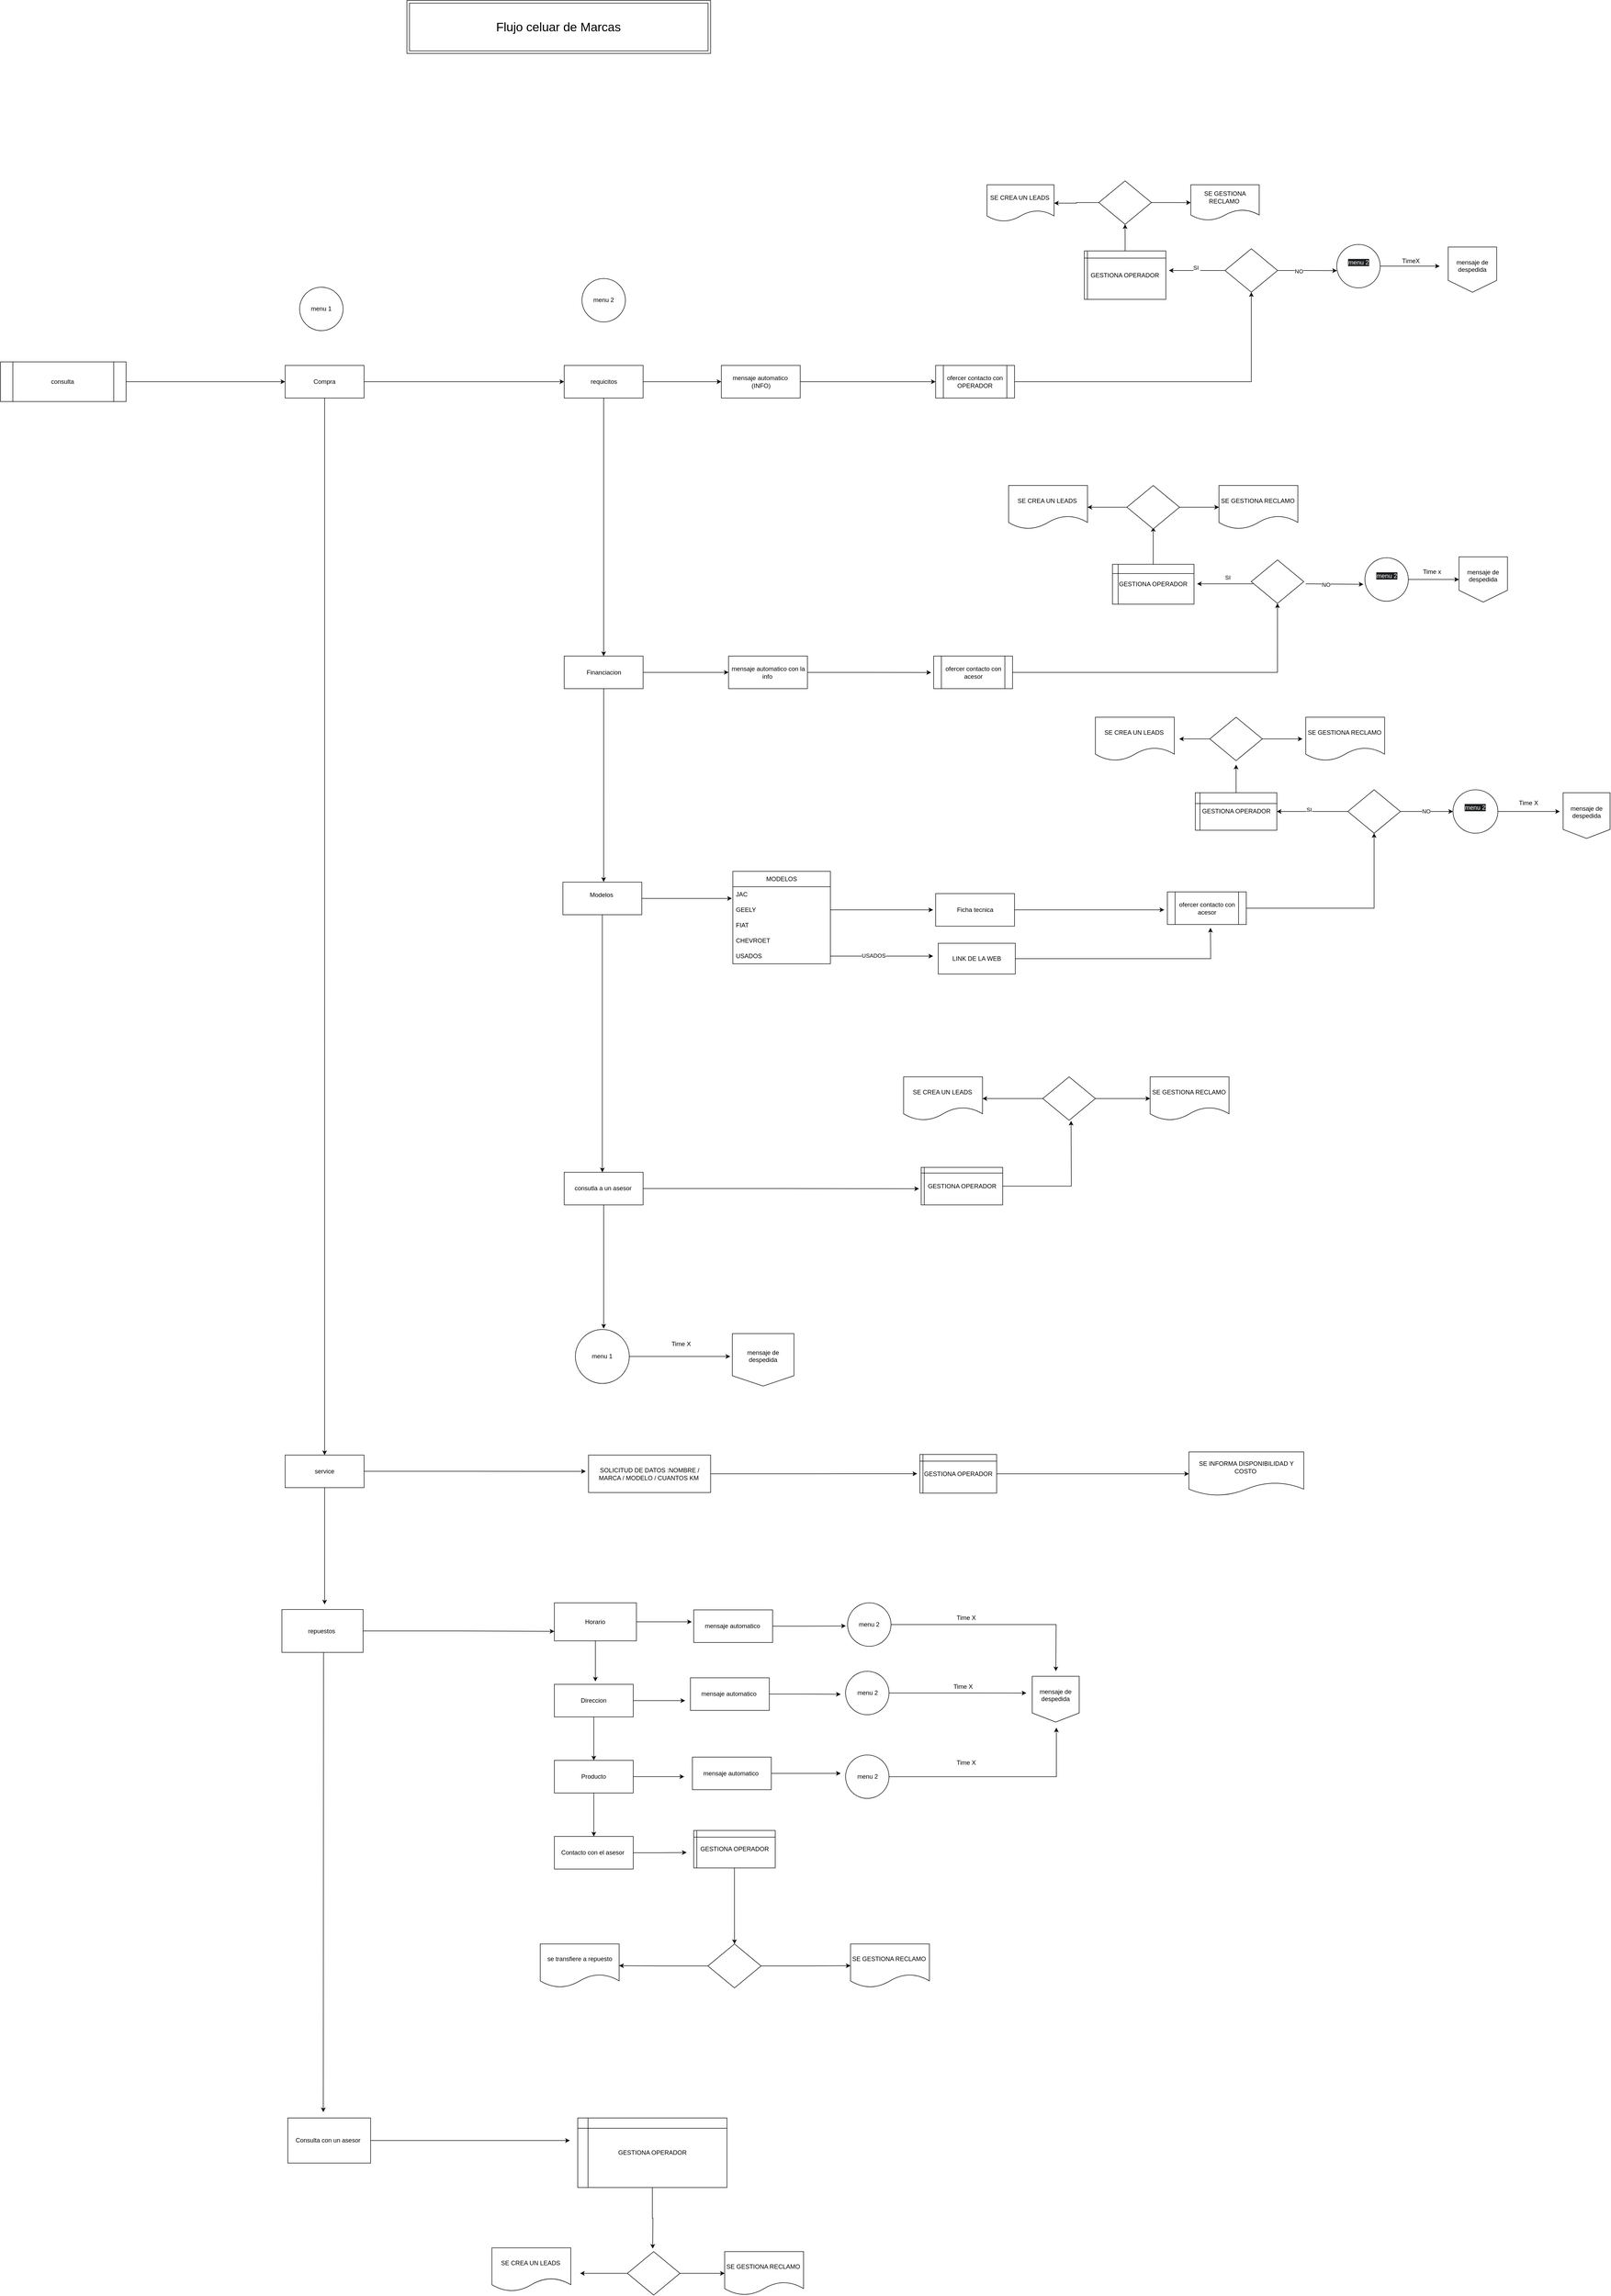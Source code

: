 <mxfile version="27.1.4">
  <diagram name="Página-1" id="OauLNP4rfXF_JBrFh-ZU">
    <mxGraphModel dx="1281" dy="595" grid="1" gridSize="10" guides="1" tooltips="1" connect="1" arrows="1" fold="1" page="1" pageScale="1" pageWidth="583" pageHeight="827" math="0" shadow="0">
      <root>
        <mxCell id="0" />
        <mxCell id="1" parent="0" />
        <mxCell id="Si8yxxFZuB7a5X2rz0-k-1" value="" style="edgeStyle=orthogonalEdgeStyle;rounded=0;orthogonalLoop=1;jettySize=auto;html=1;" edge="1" parent="1" source="Si8yxxFZuB7a5X2rz0-k-92" target="Si8yxxFZuB7a5X2rz0-k-59">
          <mxGeometry relative="1" as="geometry" />
        </mxCell>
        <mxCell id="Si8yxxFZuB7a5X2rz0-k-2" style="edgeStyle=orthogonalEdgeStyle;rounded=0;orthogonalLoop=1;jettySize=auto;html=1;entryX=0.5;entryY=0;entryDx=0;entryDy=0;" edge="1" parent="1" source="Si8yxxFZuB7a5X2rz0-k-59" target="Si8yxxFZuB7a5X2rz0-k-5">
          <mxGeometry relative="1" as="geometry" />
        </mxCell>
        <mxCell id="Si8yxxFZuB7a5X2rz0-k-3" value="" style="edgeStyle=orthogonalEdgeStyle;rounded=0;orthogonalLoop=1;jettySize=auto;html=1;" edge="1" parent="1" source="Si8yxxFZuB7a5X2rz0-k-5" target="Si8yxxFZuB7a5X2rz0-k-13">
          <mxGeometry relative="1" as="geometry" />
        </mxCell>
        <mxCell id="Si8yxxFZuB7a5X2rz0-k-4" style="edgeStyle=orthogonalEdgeStyle;rounded=0;orthogonalLoop=1;jettySize=auto;html=1;" edge="1" parent="1" source="Si8yxxFZuB7a5X2rz0-k-5">
          <mxGeometry relative="1" as="geometry">
            <mxPoint x="1264.472" y="1815.511" as="targetPoint" />
          </mxGeometry>
        </mxCell>
        <mxCell id="Si8yxxFZuB7a5X2rz0-k-5" value="&lt;font style=&quot;vertical-align: inherit;&quot;&gt;&lt;font style=&quot;vertical-align: inherit;&quot;&gt;&lt;font style=&quot;vertical-align: inherit;&quot;&gt;&lt;font style=&quot;vertical-align: inherit;&quot;&gt;Financiacion&lt;/font&gt;&lt;/font&gt;&lt;/font&gt;&lt;/font&gt;" style="whiteSpace=wrap;html=1;strokeColor=light-dark(#000000,#0000FF);" vertex="1" parent="1">
          <mxGeometry x="1187.667" y="1375.969" width="153.611" height="63.444" as="geometry" />
        </mxCell>
        <mxCell id="Si8yxxFZuB7a5X2rz0-k-6" value="" style="edgeStyle=orthogonalEdgeStyle;rounded=0;orthogonalLoop=1;jettySize=auto;html=1;" edge="1" parent="1" source="Si8yxxFZuB7a5X2rz0-k-8" target="Si8yxxFZuB7a5X2rz0-k-11">
          <mxGeometry relative="1" as="geometry">
            <Array as="points">
              <mxPoint x="1262" y="2215" />
              <mxPoint x="1262" y="2215" />
            </Array>
          </mxGeometry>
        </mxCell>
        <mxCell id="Si8yxxFZuB7a5X2rz0-k-7" value="" style="edgeStyle=orthogonalEdgeStyle;rounded=0;orthogonalLoop=1;jettySize=auto;html=1;" edge="1" parent="1" source="Si8yxxFZuB7a5X2rz0-k-8">
          <mxGeometry relative="1" as="geometry">
            <mxPoint x="1514.089" y="1847.716" as="targetPoint" />
          </mxGeometry>
        </mxCell>
        <mxCell id="Si8yxxFZuB7a5X2rz0-k-8" value="&lt;font style=&quot;vertical-align: inherit;&quot;&gt;&lt;font style=&quot;vertical-align: inherit;&quot;&gt;Modelos&amp;nbsp;&lt;/font&gt;&lt;/font&gt;&lt;div&gt;&lt;font style=&quot;vertical-align: inherit;&quot;&gt;&lt;font style=&quot;vertical-align: inherit;&quot;&gt;&lt;br&gt;&lt;/font&gt;&lt;/font&gt;&lt;/div&gt;" style="whiteSpace=wrap;html=1;strokeColor=light-dark(#000000,#0000FF);" vertex="1" parent="1">
          <mxGeometry x="1185.106" y="1815.995" width="153.611" height="63.444" as="geometry" />
        </mxCell>
        <mxCell id="Si8yxxFZuB7a5X2rz0-k-9" style="edgeStyle=orthogonalEdgeStyle;rounded=0;orthogonalLoop=1;jettySize=auto;html=1;" edge="1" parent="1" source="Si8yxxFZuB7a5X2rz0-k-11">
          <mxGeometry relative="1" as="geometry">
            <mxPoint x="1878.56" y="2412.8" as="targetPoint" />
          </mxGeometry>
        </mxCell>
        <mxCell id="Si8yxxFZuB7a5X2rz0-k-10" style="edgeStyle=orthogonalEdgeStyle;rounded=0;orthogonalLoop=1;jettySize=auto;html=1;" edge="1" parent="1" source="Si8yxxFZuB7a5X2rz0-k-11">
          <mxGeometry relative="1" as="geometry">
            <mxPoint x="1264.472" y="2685" as="targetPoint" />
          </mxGeometry>
        </mxCell>
        <mxCell id="Si8yxxFZuB7a5X2rz0-k-11" value="consutla a un asesor&amp;nbsp;" style="whiteSpace=wrap;html=1;strokeColor=light-dark(#000000,#0000FF);" vertex="1" parent="1">
          <mxGeometry x="1187.666" y="2380.724" width="153.611" height="63.444" as="geometry" />
        </mxCell>
        <mxCell id="Si8yxxFZuB7a5X2rz0-k-12" style="edgeStyle=orthogonalEdgeStyle;rounded=0;orthogonalLoop=1;jettySize=auto;html=1;" edge="1" parent="1" source="Si8yxxFZuB7a5X2rz0-k-13">
          <mxGeometry relative="1" as="geometry">
            <mxPoint x="1902" y="1408" as="targetPoint" />
          </mxGeometry>
        </mxCell>
        <mxCell id="Si8yxxFZuB7a5X2rz0-k-13" value="mensaje automatico con la info&amp;nbsp;" style="whiteSpace=wrap;html=1;strokeColor=light-dark(#000000,#FFFF33);" vertex="1" parent="1">
          <mxGeometry x="1507.689" y="1375.969" width="153.611" height="63.444" as="geometry" />
        </mxCell>
        <mxCell id="Si8yxxFZuB7a5X2rz0-k-14" style="edgeStyle=orthogonalEdgeStyle;rounded=0;orthogonalLoop=1;jettySize=auto;html=1;" edge="1" parent="1" source="Si8yxxFZuB7a5X2rz0-k-15">
          <mxGeometry relative="1" as="geometry">
            <mxPoint x="2356" y="1870" as="targetPoint" />
          </mxGeometry>
        </mxCell>
        <mxCell id="Si8yxxFZuB7a5X2rz0-k-15" value="Ficha tecnica" style="whiteSpace=wrap;html=1;strokeColor=light-dark(#000000,#FFFF33);" vertex="1" parent="1">
          <mxGeometry x="1910.917" y="1838.275" width="153.611" height="63.444" as="geometry" />
        </mxCell>
        <mxCell id="Si8yxxFZuB7a5X2rz0-k-16" style="edgeStyle=orthogonalEdgeStyle;rounded=0;orthogonalLoop=1;jettySize=auto;html=1;entryX=0.5;entryY=1;entryDx=0;entryDy=0;" edge="1" parent="1" source="Si8yxxFZuB7a5X2rz0-k-17" target="Si8yxxFZuB7a5X2rz0-k-26">
          <mxGeometry relative="1" as="geometry">
            <mxPoint x="2613.686" y="1384.428" as="targetPoint" />
          </mxGeometry>
        </mxCell>
        <mxCell id="Si8yxxFZuB7a5X2rz0-k-17" value="ofercer contacto con acesor" style="shape=process;whiteSpace=wrap;html=1;backgroundOutline=1;strokeColor=light-dark(#000000,#FFFF33);" vertex="1" parent="1">
          <mxGeometry x="1907.075" y="1375.969" width="153.611" height="63.444" as="geometry" />
        </mxCell>
        <mxCell id="Si8yxxFZuB7a5X2rz0-k-18" style="edgeStyle=orthogonalEdgeStyle;rounded=0;orthogonalLoop=1;jettySize=auto;html=1;entryX=-0.034;entryY=0.611;entryDx=0;entryDy=0;entryPerimeter=0;" edge="1" parent="1" target="Si8yxxFZuB7a5X2rz0-k-23">
          <mxGeometry relative="1" as="geometry">
            <mxPoint x="2732.963" y="1235.386" as="targetPoint" />
            <mxPoint x="2631.603" y="1235.386" as="sourcePoint" />
          </mxGeometry>
        </mxCell>
        <mxCell id="Si8yxxFZuB7a5X2rz0-k-19" value="NO" style="edgeLabel;html=1;align=center;verticalAlign=middle;resizable=0;points=[];" connectable="0" vertex="1" parent="Si8yxxFZuB7a5X2rz0-k-18">
          <mxGeometry x="-0.299" y="-1" relative="1" as="geometry">
            <mxPoint as="offset" />
          </mxGeometry>
        </mxCell>
        <mxCell id="Si8yxxFZuB7a5X2rz0-k-20" style="edgeStyle=orthogonalEdgeStyle;rounded=0;orthogonalLoop=1;jettySize=auto;html=1;" edge="1" parent="1">
          <mxGeometry relative="1" as="geometry">
            <mxPoint x="2419.923" y="1235.386" as="targetPoint" />
            <mxPoint x="2529.196" y="1235.386" as="sourcePoint" />
          </mxGeometry>
        </mxCell>
        <mxCell id="Si8yxxFZuB7a5X2rz0-k-21" value="SI&amp;nbsp;" style="edgeLabel;html=1;align=center;verticalAlign=middle;resizable=0;points=[];" connectable="0" vertex="1" parent="Si8yxxFZuB7a5X2rz0-k-20">
          <mxGeometry x="-0.017" y="-7" relative="1" as="geometry">
            <mxPoint x="5" y="-6" as="offset" />
          </mxGeometry>
        </mxCell>
        <mxCell id="Si8yxxFZuB7a5X2rz0-k-22" value="" style="edgeStyle=orthogonalEdgeStyle;rounded=0;orthogonalLoop=1;jettySize=auto;html=1;" edge="1" parent="1" source="Si8yxxFZuB7a5X2rz0-k-23" target="Si8yxxFZuB7a5X2rz0-k-107">
          <mxGeometry relative="1" as="geometry" />
        </mxCell>
        <mxCell id="Si8yxxFZuB7a5X2rz0-k-23" value="&#xa;&lt;span style=&quot;color: rgb(255, 255, 255); font-family: Helvetica; font-size: 12px; font-style: normal; font-variant-ligatures: normal; font-variant-caps: normal; font-weight: 400; letter-spacing: normal; orphans: 2; text-align: center; text-indent: 0px; text-transform: none; widows: 2; word-spacing: 0px; -webkit-text-stroke-width: 0px; white-space: normal; background-color: rgb(27, 29, 30); text-decoration-thickness: initial; text-decoration-style: initial; text-decoration-color: initial; display: inline !important; float: none;&quot;&gt;menu 2&lt;/span&gt;&#xa;&#xa;" style="ellipse;whiteSpace=wrap;html=1;aspect=fixed;strokeColor=light-dark(#000000,#0000FF);" vertex="1" parent="1">
          <mxGeometry x="2746.811" y="1184.631" width="84.592" height="84.592" as="geometry" />
        </mxCell>
        <mxCell id="Si8yxxFZuB7a5X2rz0-k-24" style="edgeStyle=orthogonalEdgeStyle;rounded=0;orthogonalLoop=1;jettySize=auto;html=1;" edge="1" parent="1" source="Si8yxxFZuB7a5X2rz0-k-25">
          <mxGeometry relative="1" as="geometry">
            <mxPoint x="2334.622" y="1124.967" as="targetPoint" />
          </mxGeometry>
        </mxCell>
        <mxCell id="Si8yxxFZuB7a5X2rz0-k-25" value="GESTIONA OPERADOR" style="shape=internalStorage;whiteSpace=wrap;html=1;backgroundOutline=1;strokeColor=light-dark(#000000,#FF0000);dx=11;dy=18;" vertex="1" parent="1">
          <mxGeometry x="2255.26" y="1197.32" width="158.73" height="77.68" as="geometry" />
        </mxCell>
        <mxCell id="Si8yxxFZuB7a5X2rz0-k-26" value="" style="rhombus;whiteSpace=wrap;html=1;" vertex="1" parent="1">
          <mxGeometry x="2525.355" y="1188.861" width="102.407" height="84.592" as="geometry" />
        </mxCell>
        <mxCell id="Si8yxxFZuB7a5X2rz0-k-27" style="edgeStyle=orthogonalEdgeStyle;rounded=0;orthogonalLoop=1;jettySize=auto;html=1;" edge="1" parent="1" source="Si8yxxFZuB7a5X2rz0-k-28">
          <mxGeometry relative="1" as="geometry">
            <mxPoint x="2495.923" y="1587.407" as="targetPoint" />
          </mxGeometry>
        </mxCell>
        <mxCell id="Si8yxxFZuB7a5X2rz0-k-28" value="GESTIONA OPERADOR" style="shape=internalStorage;whiteSpace=wrap;html=1;backgroundOutline=1;strokeColor=light-dark(#000000,#FF0000);dx=9;dy=21;" vertex="1" parent="1">
          <mxGeometry x="2416.558" y="1642.019" width="158.731" height="72.96" as="geometry" />
        </mxCell>
        <mxCell id="Si8yxxFZuB7a5X2rz0-k-29" value="" style="edgeStyle=orthogonalEdgeStyle;rounded=0;orthogonalLoop=1;jettySize=auto;html=1;" edge="1" parent="1" source="Si8yxxFZuB7a5X2rz0-k-30">
          <mxGeometry relative="1" as="geometry">
            <mxPoint x="2174.615" y="2280.651" as="targetPoint" />
          </mxGeometry>
        </mxCell>
        <mxCell id="Si8yxxFZuB7a5X2rz0-k-30" value="GESTIONA OPERADOR" style="shape=internalStorage;whiteSpace=wrap;html=1;backgroundOutline=1;strokeColor=light-dark(#000000,#FF0000);dx=6;dy=11;" vertex="1" parent="1">
          <mxGeometry x="1882.755" y="2371.207" width="158.731" height="72.96" as="geometry" />
        </mxCell>
        <mxCell id="Si8yxxFZuB7a5X2rz0-k-31" value="" style="edgeStyle=orthogonalEdgeStyle;rounded=0;orthogonalLoop=1;jettySize=auto;html=1;" edge="1" parent="1" source="Si8yxxFZuB7a5X2rz0-k-33" target="Si8yxxFZuB7a5X2rz0-k-34">
          <mxGeometry relative="1" as="geometry" />
        </mxCell>
        <mxCell id="Si8yxxFZuB7a5X2rz0-k-32" value="" style="edgeStyle=orthogonalEdgeStyle;rounded=0;orthogonalLoop=1;jettySize=auto;html=1;" edge="1" parent="1" source="Si8yxxFZuB7a5X2rz0-k-33" target="Si8yxxFZuB7a5X2rz0-k-35">
          <mxGeometry relative="1" as="geometry" />
        </mxCell>
        <mxCell id="Si8yxxFZuB7a5X2rz0-k-33" value="" style="rhombus;whiteSpace=wrap;html=1;strokeColor=light-dark(#000000,#FFFFFF);" vertex="1" parent="1">
          <mxGeometry x="2283.419" y="1043.997" width="102.407" height="84.592" as="geometry" />
        </mxCell>
        <mxCell id="Si8yxxFZuB7a5X2rz0-k-34" value="SE CREA UN LEADS&amp;nbsp;" style="shape=document;whiteSpace=wrap;html=1;boundedLbl=1;strokeColor=light-dark(#000000,#FF0000);" vertex="1" parent="1">
          <mxGeometry x="2053.002" y="1043.997" width="153.611" height="84.592" as="geometry" />
        </mxCell>
        <mxCell id="Si8yxxFZuB7a5X2rz0-k-35" value="SE GESTIONA RECLAMO&amp;nbsp;" style="shape=document;whiteSpace=wrap;html=1;boundedLbl=1;strokeColor=light-dark(#000000,#FF0000);" vertex="1" parent="1">
          <mxGeometry x="2462.631" y="1043.997" width="153.611" height="84.592" as="geometry" />
        </mxCell>
        <mxCell id="Si8yxxFZuB7a5X2rz0-k-36" value="" style="edgeStyle=orthogonalEdgeStyle;rounded=0;orthogonalLoop=1;jettySize=auto;html=1;" edge="1" parent="1">
          <mxGeometry relative="1" as="geometry">
            <mxPoint x="2528.98" y="1537.3" as="sourcePoint" />
            <mxPoint x="2452.174" y="1537.3" as="targetPoint" />
          </mxGeometry>
        </mxCell>
        <mxCell id="Si8yxxFZuB7a5X2rz0-k-37" value="" style="edgeStyle=orthogonalEdgeStyle;rounded=0;orthogonalLoop=1;jettySize=auto;html=1;" edge="1" parent="1">
          <mxGeometry relative="1" as="geometry">
            <mxPoint x="2631.387" y="1537.3" as="sourcePoint" />
            <mxPoint x="2708.192" y="1537.3" as="targetPoint" />
          </mxGeometry>
        </mxCell>
        <mxCell id="Si8yxxFZuB7a5X2rz0-k-38" style="edgeStyle=orthogonalEdgeStyle;rounded=0;orthogonalLoop=1;jettySize=auto;html=1;" edge="1" parent="1" source="Si8yxxFZuB7a5X2rz0-k-40">
          <mxGeometry relative="1" as="geometry">
            <mxPoint x="2625.18" y="1537.3" as="targetPoint" />
          </mxGeometry>
        </mxCell>
        <mxCell id="Si8yxxFZuB7a5X2rz0-k-39" style="edgeStyle=orthogonalEdgeStyle;rounded=0;orthogonalLoop=1;jettySize=auto;html=1;" edge="1" parent="1" source="Si8yxxFZuB7a5X2rz0-k-40">
          <mxGeometry relative="1" as="geometry">
            <mxPoint x="2385.18" y="1537.3" as="targetPoint" />
          </mxGeometry>
        </mxCell>
        <mxCell id="Si8yxxFZuB7a5X2rz0-k-40" value="" style="rhombus;whiteSpace=wrap;html=1;strokeColor=light-dark(#000000,#FFFFFF);" vertex="1" parent="1">
          <mxGeometry x="2444.72" y="1495.004" width="102.407" height="84.592" as="geometry" />
        </mxCell>
        <mxCell id="Si8yxxFZuB7a5X2rz0-k-41" value="SE CREA UN LEADS&amp;nbsp;" style="shape=document;whiteSpace=wrap;html=1;boundedLbl=1;strokeColor=light-dark(#000000,#FF0000);" vertex="1" parent="1">
          <mxGeometry x="2221.984" y="1495.004" width="153.611" height="84.592" as="geometry" />
        </mxCell>
        <mxCell id="Si8yxxFZuB7a5X2rz0-k-42" value="SE GESTIONA RECLAMO&amp;nbsp;" style="shape=document;whiteSpace=wrap;html=1;boundedLbl=1;strokeColor=light-dark(#000000,#FF0000);" vertex="1" parent="1">
          <mxGeometry x="2631.612" y="1495.004" width="153.611" height="84.592" as="geometry" />
        </mxCell>
        <mxCell id="Si8yxxFZuB7a5X2rz0-k-43" value="" style="edgeStyle=orthogonalEdgeStyle;rounded=0;orthogonalLoop=1;jettySize=auto;html=1;" edge="1" parent="1" source="Si8yxxFZuB7a5X2rz0-k-44" target="Si8yxxFZuB7a5X2rz0-k-50">
          <mxGeometry relative="1" as="geometry" />
        </mxCell>
        <mxCell id="Si8yxxFZuB7a5X2rz0-k-44" value="ofercer contacto con acesor" style="shape=process;whiteSpace=wrap;html=1;backgroundOutline=1;strokeColor=light-dark(#000000,#FFFF33);" vertex="1" parent="1">
          <mxGeometry x="2362.153" y="1835.0" width="153.611" height="63.444" as="geometry" />
        </mxCell>
        <mxCell id="Si8yxxFZuB7a5X2rz0-k-45" value="" style="edgeStyle=orthogonalEdgeStyle;rounded=0;orthogonalLoop=1;jettySize=auto;html=1;" edge="1" parent="1" source="Si8yxxFZuB7a5X2rz0-k-50" target="Si8yxxFZuB7a5X2rz0-k-28">
          <mxGeometry relative="1" as="geometry" />
        </mxCell>
        <mxCell id="Si8yxxFZuB7a5X2rz0-k-46" value="&lt;font style=&quot;vertical-align: inherit;&quot;&gt;&lt;font style=&quot;vertical-align: inherit;&quot;&gt;si&lt;/font&gt;&lt;/font&gt;" style="edgeLabel;html=1;align=center;verticalAlign=middle;resizable=0;points=[];" connectable="0" vertex="1" parent="Si8yxxFZuB7a5X2rz0-k-45">
          <mxGeometry x="0.103" y="-1" relative="1" as="geometry">
            <mxPoint as="offset" />
          </mxGeometry>
        </mxCell>
        <mxCell id="Si8yxxFZuB7a5X2rz0-k-47" value="&lt;font style=&quot;vertical-align: inherit;&quot;&gt;&lt;font style=&quot;vertical-align: inherit;&quot;&gt;SI&lt;/font&gt;&lt;/font&gt;" style="edgeLabel;html=1;align=center;verticalAlign=middle;resizable=0;points=[];" connectable="0" vertex="1" parent="Si8yxxFZuB7a5X2rz0-k-45">
          <mxGeometry x="0.103" y="-4" relative="1" as="geometry">
            <mxPoint as="offset" />
          </mxGeometry>
        </mxCell>
        <mxCell id="Si8yxxFZuB7a5X2rz0-k-48" value="" style="edgeStyle=orthogonalEdgeStyle;rounded=0;orthogonalLoop=1;jettySize=auto;html=1;" edge="1" parent="1" source="Si8yxxFZuB7a5X2rz0-k-50" target="Si8yxxFZuB7a5X2rz0-k-52">
          <mxGeometry relative="1" as="geometry" />
        </mxCell>
        <mxCell id="Si8yxxFZuB7a5X2rz0-k-49" value="&lt;font style=&quot;vertical-align: inherit;&quot;&gt;&lt;font style=&quot;vertical-align: inherit;&quot;&gt;NO&lt;/font&gt;&lt;/font&gt;" style="edgeLabel;html=1;align=center;verticalAlign=middle;resizable=0;points=[];" connectable="0" vertex="1" parent="Si8yxxFZuB7a5X2rz0-k-48">
          <mxGeometry x="-0.027" y="1" relative="1" as="geometry">
            <mxPoint as="offset" />
          </mxGeometry>
        </mxCell>
        <mxCell id="Si8yxxFZuB7a5X2rz0-k-50" value="" style="rhombus;whiteSpace=wrap;html=1;strokeColor=light-dark(#000000,#E1D5E7);" vertex="1" parent="1">
          <mxGeometry x="2713.539" y="1636.204" width="102.407" height="84.592" as="geometry" />
        </mxCell>
        <mxCell id="Si8yxxFZuB7a5X2rz0-k-51" style="edgeStyle=orthogonalEdgeStyle;rounded=0;orthogonalLoop=1;jettySize=auto;html=1;" edge="1" parent="1" source="Si8yxxFZuB7a5X2rz0-k-52">
          <mxGeometry relative="1" as="geometry">
            <mxPoint x="3126.427" y="1678.495" as="targetPoint" />
          </mxGeometry>
        </mxCell>
        <mxCell id="Si8yxxFZuB7a5X2rz0-k-52" value="&#xa;&lt;span style=&quot;color: rgb(255, 255, 255); font-family: Helvetica; font-size: 12px; font-style: normal; font-variant-ligatures: normal; font-variant-caps: normal; font-weight: 400; letter-spacing: normal; orphans: 2; text-align: center; text-indent: 0px; text-transform: none; widows: 2; word-spacing: 0px; -webkit-text-stroke-width: 0px; white-space: normal; background-color: rgb(27, 29, 30); text-decoration-thickness: initial; text-decoration-style: initial; text-decoration-color: initial; display: inline !important; float: none;&quot;&gt;menu 2&lt;/span&gt;&#xa;&#xa;" style="ellipse;whiteSpace=wrap;html=1;strokeColor=light-dark(#000000,#0000FF);" vertex="1" parent="1">
          <mxGeometry x="2918.35" y="1636.2" width="87.41" height="84.59" as="geometry" />
        </mxCell>
        <mxCell id="Si8yxxFZuB7a5X2rz0-k-53" value="" style="edgeStyle=orthogonalEdgeStyle;rounded=0;orthogonalLoop=1;jettySize=auto;html=1;" edge="1" parent="1" source="Si8yxxFZuB7a5X2rz0-k-55" target="Si8yxxFZuB7a5X2rz0-k-56">
          <mxGeometry relative="1" as="geometry" />
        </mxCell>
        <mxCell id="Si8yxxFZuB7a5X2rz0-k-54" style="edgeStyle=orthogonalEdgeStyle;rounded=0;orthogonalLoop=1;jettySize=auto;html=1;entryX=0;entryY=0.5;entryDx=0;entryDy=0;" edge="1" parent="1" source="Si8yxxFZuB7a5X2rz0-k-55" target="Si8yxxFZuB7a5X2rz0-k-57">
          <mxGeometry relative="1" as="geometry" />
        </mxCell>
        <mxCell id="Si8yxxFZuB7a5X2rz0-k-55" value="" style="rhombus;whiteSpace=wrap;html=1;strokeColor=light-dark(#000000,#FFFFFF);" vertex="1" parent="1">
          <mxGeometry x="2119.572" y="2195.002" width="102.407" height="84.592" as="geometry" />
        </mxCell>
        <mxCell id="Si8yxxFZuB7a5X2rz0-k-56" value="SE CREA UN LEADS&amp;nbsp;" style="shape=document;whiteSpace=wrap;html=1;boundedLbl=1;strokeColor=light-dark(#000000,#FF0000);" vertex="1" parent="1">
          <mxGeometry x="1848.556" y="2195.002" width="153.611" height="84.592" as="geometry" />
        </mxCell>
        <mxCell id="Si8yxxFZuB7a5X2rz0-k-57" value="SE GESTIONA RECLAMO&amp;nbsp;" style="shape=document;whiteSpace=wrap;html=1;boundedLbl=1;strokeColor=light-dark(#000000,#FF0000);" vertex="1" parent="1">
          <mxGeometry x="2328.564" y="2195.002" width="153.611" height="84.592" as="geometry" />
        </mxCell>
        <mxCell id="Si8yxxFZuB7a5X2rz0-k-58" value="" style="edgeStyle=orthogonalEdgeStyle;rounded=0;orthogonalLoop=1;jettySize=auto;html=1;" edge="1" parent="1" source="Si8yxxFZuB7a5X2rz0-k-59" target="Si8yxxFZuB7a5X2rz0-k-61">
          <mxGeometry relative="1" as="geometry" />
        </mxCell>
        <mxCell id="Si8yxxFZuB7a5X2rz0-k-59" value="&lt;font style=&quot;vertical-align: inherit;&quot;&gt;&lt;font style=&quot;vertical-align: inherit;&quot;&gt;&lt;font style=&quot;vertical-align: inherit;&quot;&gt;&lt;font style=&quot;vertical-align: inherit;&quot;&gt;requicitos&lt;/font&gt;&lt;/font&gt;&lt;/font&gt;&lt;/font&gt;" style="whiteSpace=wrap;html=1;strokeColor=light-dark(#000000,#0000FF);" vertex="1" parent="1">
          <mxGeometry x="1187.667" y="810.261" width="153.611" height="63.444" as="geometry" />
        </mxCell>
        <mxCell id="Si8yxxFZuB7a5X2rz0-k-60" value="" style="edgeStyle=orthogonalEdgeStyle;rounded=0;orthogonalLoop=1;jettySize=auto;html=1;" edge="1" parent="1" source="Si8yxxFZuB7a5X2rz0-k-61" target="Si8yxxFZuB7a5X2rz0-k-64">
          <mxGeometry relative="1" as="geometry" />
        </mxCell>
        <mxCell id="Si8yxxFZuB7a5X2rz0-k-61" value="mensaje automatico&amp;nbsp;&lt;br&gt;(INFO)" style="whiteSpace=wrap;html=1;strokeColor=light-dark(#000000,#FFFF33);" vertex="1" parent="1">
          <mxGeometry x="1493.608" y="810.261" width="153.611" height="63.444" as="geometry" />
        </mxCell>
        <mxCell id="Si8yxxFZuB7a5X2rz0-k-62" value="menu 2" style="ellipse;whiteSpace=wrap;html=1;aspect=fixed;strokeColor=light-dark(#000000,#0000FF);" vertex="1" parent="1">
          <mxGeometry x="1222.229" y="641.078" width="84.592" height="84.592" as="geometry" />
        </mxCell>
        <mxCell id="Si8yxxFZuB7a5X2rz0-k-63" style="edgeStyle=orthogonalEdgeStyle;rounded=0;orthogonalLoop=1;jettySize=auto;html=1;entryX=0.5;entryY=1;entryDx=0;entryDy=0;" edge="1" parent="1" source="Si8yxxFZuB7a5X2rz0-k-64" target="Si8yxxFZuB7a5X2rz0-k-69">
          <mxGeometry relative="1" as="geometry">
            <mxPoint x="1977.864" y="767.008" as="targetPoint" />
          </mxGeometry>
        </mxCell>
        <mxCell id="Si8yxxFZuB7a5X2rz0-k-64" value="ofercer contacto con OPERADOR" style="shape=process;whiteSpace=wrap;html=1;backgroundOutline=1;strokeColor=light-dark(#000000,#FFFF33);" vertex="1" parent="1">
          <mxGeometry x="1910.918" y="810.261" width="153.611" height="63.444" as="geometry" />
        </mxCell>
        <mxCell id="Si8yxxFZuB7a5X2rz0-k-65" style="edgeStyle=orthogonalEdgeStyle;rounded=0;orthogonalLoop=1;jettySize=auto;html=1;entryX=0.005;entryY=0.604;entryDx=0;entryDy=0;entryPerimeter=0;" edge="1" parent="1" source="Si8yxxFZuB7a5X2rz0-k-69" target="Si8yxxFZuB7a5X2rz0-k-71">
          <mxGeometry relative="1" as="geometry">
            <mxPoint x="2678.156" y="625.471" as="targetPoint" />
          </mxGeometry>
        </mxCell>
        <mxCell id="Si8yxxFZuB7a5X2rz0-k-66" value="NO" style="edgeLabel;html=1;align=center;verticalAlign=middle;resizable=0;points=[];" connectable="0" vertex="1" parent="Si8yxxFZuB7a5X2rz0-k-65">
          <mxGeometry x="-0.299" y="-1" relative="1" as="geometry">
            <mxPoint as="offset" />
          </mxGeometry>
        </mxCell>
        <mxCell id="Si8yxxFZuB7a5X2rz0-k-67" style="edgeStyle=orthogonalEdgeStyle;rounded=0;orthogonalLoop=1;jettySize=auto;html=1;" edge="1" parent="1" source="Si8yxxFZuB7a5X2rz0-k-69">
          <mxGeometry relative="1" as="geometry">
            <mxPoint x="2365.116" y="625.471" as="targetPoint" />
          </mxGeometry>
        </mxCell>
        <mxCell id="Si8yxxFZuB7a5X2rz0-k-68" value="SI&amp;nbsp;" style="edgeLabel;html=1;align=center;verticalAlign=middle;resizable=0;points=[];" connectable="0" vertex="1" parent="Si8yxxFZuB7a5X2rz0-k-67">
          <mxGeometry x="-0.017" y="-7" relative="1" as="geometry">
            <mxPoint x="5" y="-6" as="offset" />
          </mxGeometry>
        </mxCell>
        <mxCell id="Si8yxxFZuB7a5X2rz0-k-69" value="" style="rhombus;whiteSpace=wrap;html=1;" vertex="1" parent="1">
          <mxGeometry x="2474.389" y="583.175" width="102.407" height="84.592" as="geometry" />
        </mxCell>
        <mxCell id="Si8yxxFZuB7a5X2rz0-k-70" style="edgeStyle=orthogonalEdgeStyle;rounded=0;orthogonalLoop=1;jettySize=auto;html=1;" edge="1" parent="1" source="Si8yxxFZuB7a5X2rz0-k-71">
          <mxGeometry relative="1" as="geometry">
            <mxPoint x="2892.4" y="617.011" as="targetPoint" />
          </mxGeometry>
        </mxCell>
        <mxCell id="Si8yxxFZuB7a5X2rz0-k-71" value="&#xa;&lt;span style=&quot;color: rgb(255, 255, 255); font-family: Helvetica; font-size: 12px; font-style: normal; font-variant-ligatures: normal; font-variant-caps: normal; font-weight: 400; letter-spacing: normal; orphans: 2; text-align: center; text-indent: 0px; text-transform: none; widows: 2; word-spacing: 0px; -webkit-text-stroke-width: 0px; white-space: normal; background-color: rgb(27, 29, 30); text-decoration-thickness: initial; text-decoration-style: initial; text-decoration-color: initial; display: inline !important; float: none;&quot;&gt;menu 2&lt;/span&gt;&#xa;&#xa;" style="ellipse;whiteSpace=wrap;html=1;aspect=fixed;strokeColor=light-dark(#000000,#0000FF);" vertex="1" parent="1">
          <mxGeometry x="2692.004" y="574.716" width="84.592" height="84.592" as="geometry" />
        </mxCell>
        <mxCell id="Si8yxxFZuB7a5X2rz0-k-72" value="" style="edgeStyle=orthogonalEdgeStyle;rounded=0;orthogonalLoop=1;jettySize=auto;html=1;" edge="1" parent="1" source="Si8yxxFZuB7a5X2rz0-k-73" target="Si8yxxFZuB7a5X2rz0-k-76">
          <mxGeometry relative="1" as="geometry" />
        </mxCell>
        <mxCell id="Si8yxxFZuB7a5X2rz0-k-73" value="GESTIONA OPERADOR" style="shape=internalStorage;whiteSpace=wrap;html=1;backgroundOutline=1;strokeColor=light-dark(#000000,#FF0000);dx=6;dy=14;" vertex="1" parent="1">
          <mxGeometry x="2200.45" y="587.4" width="158.73" height="94.29" as="geometry" />
        </mxCell>
        <mxCell id="Si8yxxFZuB7a5X2rz0-k-74" value="" style="edgeStyle=orthogonalEdgeStyle;rounded=0;orthogonalLoop=1;jettySize=auto;html=1;" edge="1" parent="1" source="Si8yxxFZuB7a5X2rz0-k-76" target="Si8yxxFZuB7a5X2rz0-k-77">
          <mxGeometry relative="1" as="geometry" />
        </mxCell>
        <mxCell id="Si8yxxFZuB7a5X2rz0-k-75" value="" style="edgeStyle=orthogonalEdgeStyle;rounded=0;orthogonalLoop=1;jettySize=auto;html=1;" edge="1" parent="1" source="Si8yxxFZuB7a5X2rz0-k-76" target="Si8yxxFZuB7a5X2rz0-k-78">
          <mxGeometry relative="1" as="geometry" />
        </mxCell>
        <mxCell id="Si8yxxFZuB7a5X2rz0-k-76" value="" style="rhombus;whiteSpace=wrap;html=1;strokeColor=light-dark(#000000,#FFFFFF);" vertex="1" parent="1">
          <mxGeometry x="2228.612" y="451.0" width="102.407" height="84.592" as="geometry" />
        </mxCell>
        <mxCell id="Si8yxxFZuB7a5X2rz0-k-77" value="SE CREA UN LEADS&amp;nbsp;" style="shape=document;whiteSpace=wrap;html=1;boundedLbl=1;strokeColor=light-dark(#000000,#FF0000);" vertex="1" parent="1">
          <mxGeometry x="2010.997" y="458.666" width="130.569" height="71.374" as="geometry" />
        </mxCell>
        <mxCell id="Si8yxxFZuB7a5X2rz0-k-78" value="SE GESTIONA RECLAMO&amp;nbsp;" style="shape=document;whiteSpace=wrap;html=1;boundedLbl=1;strokeColor=light-dark(#000000,#FF0000);" vertex="1" parent="1">
          <mxGeometry x="2407.824" y="458.666" width="133.129" height="69.26" as="geometry" />
        </mxCell>
        <mxCell id="Si8yxxFZuB7a5X2rz0-k-79" style="edgeStyle=orthogonalEdgeStyle;rounded=0;orthogonalLoop=1;jettySize=auto;html=1;" edge="1" parent="1" source="Si8yxxFZuB7a5X2rz0-k-80">
          <mxGeometry relative="1" as="geometry">
            <mxPoint x="1510.882" y="2739.3" as="targetPoint" />
          </mxGeometry>
        </mxCell>
        <mxCell id="Si8yxxFZuB7a5X2rz0-k-80" value="menu 1" style="ellipse;whiteSpace=wrap;html=1;aspect=fixed;strokeColor=light-dark(#000000,#99FF33);" vertex="1" parent="1">
          <mxGeometry x="1209.41" y="2686.8" width="105" height="105" as="geometry" />
        </mxCell>
        <mxCell id="Si8yxxFZuB7a5X2rz0-k-81" style="edgeStyle=orthogonalEdgeStyle;rounded=0;orthogonalLoop=1;jettySize=auto;html=1;" edge="1" parent="1" source="Si8yxxFZuB7a5X2rz0-k-95">
          <mxGeometry relative="1" as="geometry">
            <mxPoint x="1229.56" y="2962.869" as="targetPoint" />
          </mxGeometry>
        </mxCell>
        <mxCell id="Si8yxxFZuB7a5X2rz0-k-82" value="" style="group" connectable="0" vertex="1" parent="1">
          <mxGeometry x="1046.857" y="4474.208" width="588.841" height="84.592" as="geometry" />
        </mxCell>
        <mxCell id="Si8yxxFZuB7a5X2rz0-k-83" value="SE CREA UN LEADS&amp;nbsp;" style="shape=document;whiteSpace=wrap;html=1;boundedLbl=1;strokeColor=light-dark(#000000,#FF0000);" vertex="1" parent="Si8yxxFZuB7a5X2rz0-k-82">
          <mxGeometry width="153.611" height="84.592" as="geometry" />
        </mxCell>
        <mxCell id="Si8yxxFZuB7a5X2rz0-k-84" value="" style="edgeStyle=orthogonalEdgeStyle;rounded=0;orthogonalLoop=1;jettySize=auto;html=1;" edge="1" parent="1" source="Si8yxxFZuB7a5X2rz0-k-85">
          <mxGeometry relative="1" as="geometry">
            <mxPoint x="1875" y="2967.45" as="targetPoint" />
          </mxGeometry>
        </mxCell>
        <mxCell id="Si8yxxFZuB7a5X2rz0-k-85" value="SOLICITUD DE DATOS :NOMBRE / MARCA / MODELO / CUANTOS KM&amp;nbsp;" style="whiteSpace=wrap;html=1;strokeColor=light-dark(#000000,#0000FF);" vertex="1" parent="1">
          <mxGeometry x="1235.03" y="2931.147" width="237.73" height="72.96" as="geometry" />
        </mxCell>
        <mxCell id="Si8yxxFZuB7a5X2rz0-k-86" value="" style="edgeStyle=orthogonalEdgeStyle;rounded=0;orthogonalLoop=1;jettySize=auto;html=1;" edge="1" parent="1" source="Si8yxxFZuB7a5X2rz0-k-87" target="Si8yxxFZuB7a5X2rz0-k-88">
          <mxGeometry relative="1" as="geometry" />
        </mxCell>
        <mxCell id="Si8yxxFZuB7a5X2rz0-k-87" value="GESTIONA OPERADOR" style="shape=internalStorage;whiteSpace=wrap;html=1;backgroundOutline=1;strokeColor=light-dark(#000000,#FF0000);dx=6;dy=13;" vertex="1" parent="1">
          <mxGeometry x="1880.2" y="2929.989" width="149.54" height="75.276" as="geometry" />
        </mxCell>
        <mxCell id="Si8yxxFZuB7a5X2rz0-k-88" value="SE INFORMA DISPONIBILIDAD Y COSTO&amp;nbsp;" style="shape=document;whiteSpace=wrap;html=1;boundedLbl=1;strokeColor=light-dark(#000000,#FF0000);" vertex="1" parent="1">
          <mxGeometry x="2404.094" y="2924.998" width="223.67" height="85.258" as="geometry" />
        </mxCell>
        <mxCell id="Si8yxxFZuB7a5X2rz0-k-89" value="" style="edgeStyle=orthogonalEdgeStyle;rounded=0;orthogonalLoop=1;jettySize=auto;html=1;" edge="1" parent="1" source="Si8yxxFZuB7a5X2rz0-k-90" target="Si8yxxFZuB7a5X2rz0-k-92">
          <mxGeometry relative="1" as="geometry" />
        </mxCell>
        <mxCell id="Si8yxxFZuB7a5X2rz0-k-90" value="&lt;font style=&quot;vertical-align: inherit;&quot;&gt;&lt;font style=&quot;vertical-align: inherit;&quot;&gt;&lt;font style=&quot;vertical-align: inherit;&quot;&gt;&lt;font style=&quot;vertical-align: inherit;&quot;&gt;&lt;font style=&quot;vertical-align: inherit;&quot;&gt;&lt;font style=&quot;vertical-align: inherit;&quot;&gt;consulta&amp;nbsp;&lt;/font&gt;&lt;/font&gt;&lt;/font&gt;&lt;/font&gt;&lt;/font&gt;&lt;/font&gt;" style="shape=process;whiteSpace=wrap;html=1;backgroundOutline=1;" vertex="1" parent="1">
          <mxGeometry x="90" y="803.388" width="244.497" height="77.19" as="geometry" />
        </mxCell>
        <mxCell id="Si8yxxFZuB7a5X2rz0-k-91" style="edgeStyle=orthogonalEdgeStyle;rounded=0;orthogonalLoop=1;jettySize=auto;html=1;entryX=0.5;entryY=0;entryDx=0;entryDy=0;" edge="1" parent="1" source="Si8yxxFZuB7a5X2rz0-k-92" target="Si8yxxFZuB7a5X2rz0-k-95">
          <mxGeometry relative="1" as="geometry">
            <mxPoint x="747.966" y="2554.967" as="targetPoint" />
            <Array as="points" />
          </mxGeometry>
        </mxCell>
        <mxCell id="Si8yxxFZuB7a5X2rz0-k-92" value="&lt;font style=&quot;vertical-align: inherit;&quot;&gt;&lt;font style=&quot;vertical-align: inherit;&quot;&gt;&lt;font style=&quot;vertical-align: inherit;&quot;&gt;&lt;font style=&quot;vertical-align: inherit;&quot;&gt;Compra&lt;/font&gt;&lt;/font&gt;&lt;/font&gt;&lt;/font&gt;" style="whiteSpace=wrap;html=1;strokeColor=light-dark(#000000,#00FF00);" vertex="1" parent="1">
          <mxGeometry x="644.279" y="810.261" width="153.611" height="63.444" as="geometry" />
        </mxCell>
        <mxCell id="Si8yxxFZuB7a5X2rz0-k-93" value="menu 1" style="ellipse;whiteSpace=wrap;html=1;aspect=fixed;strokeColor=light-dark(#000000,#99FF33);" vertex="1" parent="1">
          <mxGeometry x="672.441" y="657.996" width="84.592" height="84.592" as="geometry" />
        </mxCell>
        <mxCell id="Si8yxxFZuB7a5X2rz0-k-94" style="edgeStyle=orthogonalEdgeStyle;rounded=0;orthogonalLoop=1;jettySize=auto;html=1;" edge="1" parent="1" source="Si8yxxFZuB7a5X2rz0-k-95">
          <mxGeometry relative="1" as="geometry">
            <mxPoint x="721.084" y="3221.8" as="targetPoint" />
          </mxGeometry>
        </mxCell>
        <mxCell id="Si8yxxFZuB7a5X2rz0-k-95" value="&lt;font style=&quot;vertical-align: inherit;&quot;&gt;&lt;font style=&quot;vertical-align: inherit;&quot;&gt;service&lt;/font&gt;&lt;/font&gt;" style="whiteSpace=wrap;html=1;strokeColor=light-dark(#000000,#33FF33);" vertex="1" parent="1">
          <mxGeometry x="644.279" y="2931.147" width="153.611" height="63.444" as="geometry" />
        </mxCell>
        <mxCell id="Si8yxxFZuB7a5X2rz0-k-96" value="" style="edgeStyle=orthogonalEdgeStyle;rounded=0;orthogonalLoop=1;jettySize=auto;html=1;" edge="1" parent="1">
          <mxGeometry relative="1" as="geometry">
            <mxPoint x="682.681" y="3305.784" as="sourcePoint" />
            <mxPoint x="718.524" y="4210.039" as="targetPoint" />
          </mxGeometry>
        </mxCell>
        <mxCell id="Si8yxxFZuB7a5X2rz0-k-97" style="edgeStyle=orthogonalEdgeStyle;rounded=0;orthogonalLoop=1;jettySize=auto;html=1;" edge="1" parent="1" source="Si8yxxFZuB7a5X2rz0-k-98">
          <mxGeometry relative="1" as="geometry">
            <mxPoint x="1198.572" y="4265.372" as="targetPoint" />
          </mxGeometry>
        </mxCell>
        <mxCell id="Si8yxxFZuB7a5X2rz0-k-98" value="&lt;font style=&quot;vertical-align: inherit;&quot;&gt;&lt;font style=&quot;vertical-align: inherit;&quot;&gt;&lt;font style=&quot;vertical-align: inherit;&quot;&gt;&lt;font style=&quot;vertical-align: inherit;&quot;&gt;Consulta con un asesor&amp;nbsp;&lt;/font&gt;&lt;/font&gt;&lt;/font&gt;&lt;/font&gt;" style="whiteSpace=wrap;html=1;strokeColor=light-dark(#000000,#33FF33);" vertex="1" parent="1">
          <mxGeometry x="649.399" y="4221.49" width="161.291" height="87.764" as="geometry" />
        </mxCell>
        <mxCell id="Si8yxxFZuB7a5X2rz0-k-99" value="&lt;font style=&quot;vertical-align: inherit;&quot;&gt;&lt;font style=&quot;vertical-align: inherit;&quot;&gt;&lt;font style=&quot;vertical-align: inherit;&quot;&gt;&lt;font style=&quot;vertical-align: inherit;&quot;&gt;repuestos&amp;nbsp;&lt;/font&gt;&lt;/font&gt;&lt;/font&gt;&lt;/font&gt;" style="whiteSpace=wrap;html=1;strokeColor=light-dark(#000000,#33FF33);" vertex="1" parent="1">
          <mxGeometry x="637.93" y="3231.8" width="158.07" height="83.44" as="geometry" />
        </mxCell>
        <mxCell id="Si8yxxFZuB7a5X2rz0-k-100" style="edgeStyle=orthogonalEdgeStyle;rounded=0;orthogonalLoop=1;jettySize=auto;html=1;entryX=0;entryY=0.75;entryDx=0;entryDy=0;" edge="1" parent="1" source="Si8yxxFZuB7a5X2rz0-k-99" target="Si8yxxFZuB7a5X2rz0-k-127">
          <mxGeometry relative="1" as="geometry" />
        </mxCell>
        <mxCell id="Si8yxxFZuB7a5X2rz0-k-101" style="edgeStyle=orthogonalEdgeStyle;rounded=0;orthogonalLoop=1;jettySize=auto;html=1;" edge="1" parent="1" source="Si8yxxFZuB7a5X2rz0-k-102">
          <mxGeometry relative="1" as="geometry">
            <mxPoint x="1359.927" y="4475.897" as="targetPoint" />
          </mxGeometry>
        </mxCell>
        <mxCell id="Si8yxxFZuB7a5X2rz0-k-102" value="GESTIONA OPERADOR" style="shape=internalStorage;whiteSpace=wrap;html=1;backgroundOutline=1;strokeColor=light-dark(#000000,#FF0000);" vertex="1" parent="1">
          <mxGeometry x="1213.997" y="4221.488" width="290.58" height="135.347" as="geometry" />
        </mxCell>
        <mxCell id="Si8yxxFZuB7a5X2rz0-k-103" value="" style="edgeStyle=orthogonalEdgeStyle;rounded=0;orthogonalLoop=1;jettySize=auto;html=1;" edge="1" parent="1" source="Si8yxxFZuB7a5X2rz0-k-105">
          <mxGeometry relative="1" as="geometry">
            <mxPoint x="1218.478" y="4523.904" as="targetPoint" />
          </mxGeometry>
        </mxCell>
        <mxCell id="Si8yxxFZuB7a5X2rz0-k-104" value="" style="edgeStyle=orthogonalEdgeStyle;rounded=0;orthogonalLoop=1;jettySize=auto;html=1;" edge="1" parent="1" source="Si8yxxFZuB7a5X2rz0-k-105" target="Si8yxxFZuB7a5X2rz0-k-106">
          <mxGeometry relative="1" as="geometry" />
        </mxCell>
        <mxCell id="Si8yxxFZuB7a5X2rz0-k-105" value="" style="rhombus;whiteSpace=wrap;html=1;strokeColor=light-dark(#000000,#FFFFFF);" vertex="1" parent="1">
          <mxGeometry x="1310.644" y="4481.608" width="102.407" height="84.592" as="geometry" />
        </mxCell>
        <mxCell id="Si8yxxFZuB7a5X2rz0-k-106" value="SE GESTIONA RECLAMO&amp;nbsp;" style="shape=document;whiteSpace=wrap;html=1;boundedLbl=1;strokeColor=light-dark(#000000,#FF0000);" vertex="1" parent="1">
          <mxGeometry x="1500.097" y="4481.608" width="153.611" height="84.592" as="geometry" />
        </mxCell>
        <mxCell id="Si8yxxFZuB7a5X2rz0-k-107" value="mensaje de despedida&lt;div&gt;&lt;br&gt;&lt;/div&gt;" style="shape=offPageConnector;whiteSpace=wrap;html=1;size=0.261;strokeColor=light-dark(#000000,#00FF00);" vertex="1" parent="1">
          <mxGeometry x="2930" y="1182.93" width="94.41" height="88" as="geometry" />
        </mxCell>
        <mxCell id="Si8yxxFZuB7a5X2rz0-k-108" value="Time x" style="text;html=1;align=center;verticalAlign=middle;resizable=0;points=[];autosize=1;strokeColor=none;fillColor=none;" vertex="1" parent="1">
          <mxGeometry x="2847" y="1197.32" width="60" height="30" as="geometry" />
        </mxCell>
        <mxCell id="Si8yxxFZuB7a5X2rz0-k-109" value="mensaje de despedida&lt;div&gt;&lt;br&gt;&lt;/div&gt;" style="shape=offPageConnector;whiteSpace=wrap;html=1;size=0.197;strokeColor=light-dark(#000000,#00FF00);" vertex="1" parent="1">
          <mxGeometry x="3132.76" y="1642.02" width="91.41" height="89" as="geometry" />
        </mxCell>
        <mxCell id="Si8yxxFZuB7a5X2rz0-k-110" value="Time X" style="text;html=1;align=center;verticalAlign=middle;resizable=0;points=[];autosize=1;strokeColor=none;fillColor=none;" vertex="1" parent="1">
          <mxGeometry x="3034.76" y="1647" width="60" height="30" as="geometry" />
        </mxCell>
        <mxCell id="Si8yxxFZuB7a5X2rz0-k-111" value="mensaje de despedida&lt;div&gt;&lt;br&gt;&lt;/div&gt;" style="shape=offPageConnector;whiteSpace=wrap;html=1;size=0.197;strokeColor=light-dark(#000000,#00FF00);" vertex="1" parent="1">
          <mxGeometry x="2099" y="3361.8" width="91.41" height="89" as="geometry" />
        </mxCell>
        <mxCell id="Si8yxxFZuB7a5X2rz0-k-112" value="Time X" style="text;html=1;align=center;verticalAlign=middle;resizable=0;points=[];autosize=1;strokeColor=none;fillColor=none;" vertex="1" parent="1">
          <mxGeometry x="1933.77" y="3366.78" width="60" height="30" as="geometry" />
        </mxCell>
        <mxCell id="Si8yxxFZuB7a5X2rz0-k-113" style="edgeStyle=orthogonalEdgeStyle;rounded=0;orthogonalLoop=1;jettySize=auto;html=1;" edge="1" parent="1" source="Si8yxxFZuB7a5X2rz0-k-138">
          <mxGeometry relative="1" as="geometry">
            <mxPoint x="2145" y="3351.8" as="targetPoint" />
          </mxGeometry>
        </mxCell>
        <mxCell id="Si8yxxFZuB7a5X2rz0-k-114" value="Time X" style="text;html=1;align=center;verticalAlign=middle;resizable=0;points=[];autosize=1;strokeColor=none;fillColor=none;" vertex="1" parent="1">
          <mxGeometry x="1940" y="3232.8" width="60" height="30" as="geometry" />
        </mxCell>
        <mxCell id="Si8yxxFZuB7a5X2rz0-k-115" value="Time X" style="text;html=1;align=center;verticalAlign=middle;resizable=0;points=[];autosize=1;strokeColor=none;fillColor=none;" vertex="1" parent="1">
          <mxGeometry x="1940" y="3514.8" width="60" height="30" as="geometry" />
        </mxCell>
        <mxCell id="Si8yxxFZuB7a5X2rz0-k-116" value="mensaje de despedida&lt;div&gt;&lt;br&gt;&lt;/div&gt;" style="shape=offPageConnector;whiteSpace=wrap;html=1;size=0.261;strokeColor=light-dark(#000000,#00FF00);" vertex="1" parent="1">
          <mxGeometry x="2909" y="579.77" width="94.41" height="88" as="geometry" />
        </mxCell>
        <mxCell id="Si8yxxFZuB7a5X2rz0-k-117" value="" style="edgeStyle=orthogonalEdgeStyle;rounded=0;orthogonalLoop=1;jettySize=auto;html=1;" edge="1" parent="1" source="Si8yxxFZuB7a5X2rz0-k-119" target="Si8yxxFZuB7a5X2rz0-k-121">
          <mxGeometry relative="1" as="geometry" />
        </mxCell>
        <mxCell id="Si8yxxFZuB7a5X2rz0-k-118" style="edgeStyle=orthogonalEdgeStyle;rounded=0;orthogonalLoop=1;jettySize=auto;html=1;" edge="1" parent="1" source="Si8yxxFZuB7a5X2rz0-k-119" target="Si8yxxFZuB7a5X2rz0-k-120">
          <mxGeometry relative="1" as="geometry" />
        </mxCell>
        <mxCell id="Si8yxxFZuB7a5X2rz0-k-119" value="" style="rhombus;whiteSpace=wrap;html=1;strokeColor=light-dark(#000000,#FFFFFF);" vertex="1" parent="1">
          <mxGeometry x="1467.43" y="3882.8" width="103.55" height="85.59" as="geometry" />
        </mxCell>
        <mxCell id="Si8yxxFZuB7a5X2rz0-k-120" value="&lt;font style=&quot;vertical-align: inherit;&quot;&gt;&lt;font style=&quot;vertical-align: inherit;&quot;&gt;se transfiere a repuesto&lt;/font&gt;&lt;/font&gt;" style="shape=document;whiteSpace=wrap;html=1;boundedLbl=1;strokeColor=light-dark(#000000,#FF0000);" vertex="1" parent="1">
          <mxGeometry x="1140.984" y="3882.801" width="153.611" height="84.592" as="geometry" />
        </mxCell>
        <mxCell id="Si8yxxFZuB7a5X2rz0-k-121" value="SE GESTIONA RECLAMO&amp;nbsp;" style="shape=document;whiteSpace=wrap;html=1;boundedLbl=1;strokeColor=light-dark(#000000,#FF0000);" vertex="1" parent="1">
          <mxGeometry x="1745.186" y="3882.801" width="153.611" height="84.592" as="geometry" />
        </mxCell>
        <mxCell id="Si8yxxFZuB7a5X2rz0-k-122" style="edgeStyle=orthogonalEdgeStyle;rounded=0;orthogonalLoop=1;jettySize=auto;html=1;entryX=0.5;entryY=0;entryDx=0;entryDy=0;" edge="1" parent="1" source="Si8yxxFZuB7a5X2rz0-k-147" target="Si8yxxFZuB7a5X2rz0-k-119">
          <mxGeometry relative="1" as="geometry" />
        </mxCell>
        <mxCell id="Si8yxxFZuB7a5X2rz0-k-123" value="mensaje de despedida&lt;div&gt;&lt;br&gt;&lt;/div&gt;" style="shape=offPageConnector;whiteSpace=wrap;html=1;size=0.197;strokeColor=light-dark(#000000,#00FF00);" vertex="1" parent="1">
          <mxGeometry x="1515" y="2694.8" width="120" height="102" as="geometry" />
        </mxCell>
        <mxCell id="Si8yxxFZuB7a5X2rz0-k-124" value="Time X" style="text;html=1;align=center;verticalAlign=middle;resizable=0;points=[];autosize=1;strokeColor=none;fillColor=none;" vertex="1" parent="1">
          <mxGeometry x="1385.28" y="2699.78" width="60" height="30" as="geometry" />
        </mxCell>
        <mxCell id="Si8yxxFZuB7a5X2rz0-k-125" style="edgeStyle=orthogonalEdgeStyle;rounded=0;orthogonalLoop=1;jettySize=auto;html=1;" edge="1" parent="1" source="Si8yxxFZuB7a5X2rz0-k-127">
          <mxGeometry relative="1" as="geometry">
            <mxPoint x="1436" y="3255.812" as="targetPoint" />
          </mxGeometry>
        </mxCell>
        <mxCell id="Si8yxxFZuB7a5X2rz0-k-126" style="edgeStyle=orthogonalEdgeStyle;rounded=0;orthogonalLoop=1;jettySize=auto;html=1;" edge="1" parent="1" source="Si8yxxFZuB7a5X2rz0-k-127">
          <mxGeometry relative="1" as="geometry">
            <mxPoint x="1248.374" y="3371.8" as="targetPoint" />
          </mxGeometry>
        </mxCell>
        <mxCell id="Si8yxxFZuB7a5X2rz0-k-127" value="&lt;font style=&quot;vertical-align: inherit;&quot;&gt;&lt;font style=&quot;vertical-align: inherit;&quot;&gt;Horario&lt;/font&gt;&lt;/font&gt;" style="whiteSpace=wrap;html=1;strokeColor=light-dark(#000000,#0000FF);" vertex="1" parent="1">
          <mxGeometry x="1168.469" y="3218.802" width="159.81" height="74.02" as="geometry" />
        </mxCell>
        <mxCell id="Si8yxxFZuB7a5X2rz0-k-128" value="" style="edgeStyle=orthogonalEdgeStyle;rounded=0;orthogonalLoop=1;jettySize=auto;html=1;" edge="1" parent="1" source="Si8yxxFZuB7a5X2rz0-k-130" target="Si8yxxFZuB7a5X2rz0-k-133">
          <mxGeometry relative="1" as="geometry" />
        </mxCell>
        <mxCell id="Si8yxxFZuB7a5X2rz0-k-129" style="edgeStyle=orthogonalEdgeStyle;rounded=0;orthogonalLoop=1;jettySize=auto;html=1;" edge="1" parent="1" source="Si8yxxFZuB7a5X2rz0-k-130">
          <mxGeometry relative="1" as="geometry">
            <mxPoint x="1423.069" y="3409.134" as="targetPoint" />
          </mxGeometry>
        </mxCell>
        <mxCell id="Si8yxxFZuB7a5X2rz0-k-130" value="&lt;font style=&quot;vertical-align: inherit;&quot;&gt;&lt;font style=&quot;vertical-align: inherit;&quot;&gt;Direccion&lt;/font&gt;&lt;/font&gt;" style="whiteSpace=wrap;html=1;strokeColor=light-dark(#000000,#0000FF);" vertex="1" parent="1">
          <mxGeometry x="1168.465" y="3377.412" width="153.611" height="63.444" as="geometry" />
        </mxCell>
        <mxCell id="Si8yxxFZuB7a5X2rz0-k-131" value="" style="edgeStyle=orthogonalEdgeStyle;rounded=0;orthogonalLoop=1;jettySize=auto;html=1;" edge="1" parent="1" source="Si8yxxFZuB7a5X2rz0-k-133" target="Si8yxxFZuB7a5X2rz0-k-135">
          <mxGeometry relative="1" as="geometry" />
        </mxCell>
        <mxCell id="Si8yxxFZuB7a5X2rz0-k-132" style="edgeStyle=orthogonalEdgeStyle;rounded=0;orthogonalLoop=1;jettySize=auto;html=1;" edge="1" parent="1" source="Si8yxxFZuB7a5X2rz0-k-133">
          <mxGeometry relative="1" as="geometry">
            <mxPoint x="1421.278" y="3557.17" as="targetPoint" />
          </mxGeometry>
        </mxCell>
        <mxCell id="Si8yxxFZuB7a5X2rz0-k-133" value="&lt;font style=&quot;vertical-align: inherit;&quot;&gt;&lt;font style=&quot;vertical-align: inherit;&quot;&gt;Producto&lt;/font&gt;&lt;/font&gt;" style="whiteSpace=wrap;html=1;strokeColor=light-dark(#000000,#0000FF);" vertex="1" parent="1">
          <mxGeometry x="1168.465" y="3525.448" width="153.611" height="63.444" as="geometry" />
        </mxCell>
        <mxCell id="Si8yxxFZuB7a5X2rz0-k-134" style="edgeStyle=orthogonalEdgeStyle;rounded=0;orthogonalLoop=1;jettySize=auto;html=1;" edge="1" parent="1" source="Si8yxxFZuB7a5X2rz0-k-135">
          <mxGeometry relative="1" as="geometry">
            <mxPoint x="1426" y="3704.8" as="targetPoint" />
          </mxGeometry>
        </mxCell>
        <mxCell id="Si8yxxFZuB7a5X2rz0-k-135" value="&lt;font style=&quot;vertical-align: inherit;&quot;&gt;&lt;font style=&quot;vertical-align: inherit;&quot;&gt;Contacto con el asesor&amp;nbsp;&lt;/font&gt;&lt;/font&gt;" style="whiteSpace=wrap;html=1;strokeColor=light-dark(#000000,#0000FF);" vertex="1" parent="1">
          <mxGeometry x="1168.465" y="3673.483" width="153.611" height="63.444" as="geometry" />
        </mxCell>
        <mxCell id="Si8yxxFZuB7a5X2rz0-k-136" style="edgeStyle=orthogonalEdgeStyle;rounded=0;orthogonalLoop=1;jettySize=auto;html=1;" edge="1" parent="1" source="Si8yxxFZuB7a5X2rz0-k-137">
          <mxGeometry relative="1" as="geometry">
            <mxPoint x="1736" y="3263.8" as="targetPoint" />
          </mxGeometry>
        </mxCell>
        <mxCell id="Si8yxxFZuB7a5X2rz0-k-137" value="mensaje automatico&amp;nbsp;" style="whiteSpace=wrap;html=1;strokeColor=light-dark(#000000,#FFFF33);" vertex="1" parent="1">
          <mxGeometry x="1439.844" y="3232.549" width="153.611" height="63.444" as="geometry" />
        </mxCell>
        <mxCell id="Si8yxxFZuB7a5X2rz0-k-138" value="menu 2" style="ellipse;whiteSpace=wrap;html=1;aspect=fixed;strokeColor=light-dark(#000000,#0000FF);" vertex="1" parent="1">
          <mxGeometry x="1739.385" y="3218.802" width="84.592" height="84.592" as="geometry" />
        </mxCell>
        <mxCell id="Si8yxxFZuB7a5X2rz0-k-139" style="edgeStyle=orthogonalEdgeStyle;rounded=0;orthogonalLoop=1;jettySize=auto;html=1;" edge="1" parent="1" source="Si8yxxFZuB7a5X2rz0-k-140">
          <mxGeometry relative="1" as="geometry">
            <mxPoint x="1726" y="3396.8" as="targetPoint" />
          </mxGeometry>
        </mxCell>
        <mxCell id="Si8yxxFZuB7a5X2rz0-k-140" value="mensaje automatico&amp;nbsp;" style="whiteSpace=wrap;html=1;strokeColor=light-dark(#000000,#FFFF33);" vertex="1" parent="1">
          <mxGeometry x="1433.444" y="3364.723" width="153.611" height="63.444" as="geometry" />
        </mxCell>
        <mxCell id="Si8yxxFZuB7a5X2rz0-k-141" style="edgeStyle=orthogonalEdgeStyle;rounded=0;orthogonalLoop=1;jettySize=auto;html=1;" edge="1" parent="1" source="Si8yxxFZuB7a5X2rz0-k-142">
          <mxGeometry relative="1" as="geometry">
            <mxPoint x="2087.6" y="3394.33" as="targetPoint" />
          </mxGeometry>
        </mxCell>
        <mxCell id="Si8yxxFZuB7a5X2rz0-k-142" value="menu 2" style="ellipse;whiteSpace=wrap;html=1;aspect=fixed;strokeColor=light-dark(#000000,#0000FF);" vertex="1" parent="1">
          <mxGeometry x="1735.545" y="3352.035" width="84.592" height="84.592" as="geometry" />
        </mxCell>
        <mxCell id="Si8yxxFZuB7a5X2rz0-k-143" style="edgeStyle=orthogonalEdgeStyle;rounded=0;orthogonalLoop=1;jettySize=auto;html=1;" edge="1" parent="1" source="Si8yxxFZuB7a5X2rz0-k-144">
          <mxGeometry relative="1" as="geometry">
            <mxPoint x="1726" y="3550.8" as="targetPoint" />
          </mxGeometry>
        </mxCell>
        <mxCell id="Si8yxxFZuB7a5X2rz0-k-144" value="mensaje automatico&amp;nbsp;" style="whiteSpace=wrap;html=1;strokeColor=light-dark(#000000,#FFFF33);" vertex="1" parent="1">
          <mxGeometry x="1437.284" y="3519.103" width="153.611" height="63.444" as="geometry" />
        </mxCell>
        <mxCell id="Si8yxxFZuB7a5X2rz0-k-145" style="edgeStyle=orthogonalEdgeStyle;rounded=0;orthogonalLoop=1;jettySize=auto;html=1;" edge="1" parent="1" source="Si8yxxFZuB7a5X2rz0-k-146">
          <mxGeometry relative="1" as="geometry">
            <mxPoint x="2146" y="3461.8" as="targetPoint" />
            <Array as="points">
              <mxPoint x="2146" y="3556.8" />
              <mxPoint x="2146" y="3468.8" />
            </Array>
          </mxGeometry>
        </mxCell>
        <mxCell id="Si8yxxFZuB7a5X2rz0-k-146" value="menu 2" style="ellipse;whiteSpace=wrap;html=1;aspect=fixed;strokeColor=light-dark(#000000,#0000FF);" vertex="1" parent="1">
          <mxGeometry x="1735.545" y="3514.874" width="84.592" height="84.592" as="geometry" />
        </mxCell>
        <mxCell id="Si8yxxFZuB7a5X2rz0-k-147" value="GESTIONA OPERADOR" style="shape=internalStorage;whiteSpace=wrap;html=1;backgroundOutline=1;strokeColor=light-dark(#000000,#FF0000);dx=6;dy=13;" vertex="1" parent="1">
          <mxGeometry x="1439.844" y="3661.852" width="158.731" height="72.96" as="geometry" />
        </mxCell>
        <mxCell id="Si8yxxFZuB7a5X2rz0-k-148" value="MODELOS" style="swimlane;fontStyle=0;childLayout=stackLayout;horizontal=1;startSize=30;horizontalStack=0;resizeParent=1;resizeParentMax=0;resizeLast=0;collapsible=1;marginBottom=0;whiteSpace=wrap;html=1;strokeColor=light-dark(#000000,#FFFF66);" vertex="1" parent="1">
          <mxGeometry x="1516" y="1795" width="190" height="180" as="geometry" />
        </mxCell>
        <mxCell id="Si8yxxFZuB7a5X2rz0-k-149" value="JAC&amp;nbsp;" style="text;strokeColor=none;fillColor=none;align=left;verticalAlign=middle;spacingLeft=4;spacingRight=4;overflow=hidden;points=[[0,0.5],[1,0.5]];portConstraint=eastwest;rotatable=0;whiteSpace=wrap;html=1;" vertex="1" parent="Si8yxxFZuB7a5X2rz0-k-148">
          <mxGeometry y="30" width="190" height="30" as="geometry" />
        </mxCell>
        <mxCell id="Si8yxxFZuB7a5X2rz0-k-150" style="edgeStyle=orthogonalEdgeStyle;rounded=0;orthogonalLoop=1;jettySize=auto;html=1;" edge="1" parent="Si8yxxFZuB7a5X2rz0-k-148" source="Si8yxxFZuB7a5X2rz0-k-151">
          <mxGeometry relative="1" as="geometry">
            <mxPoint x="390" y="75" as="targetPoint" />
          </mxGeometry>
        </mxCell>
        <mxCell id="Si8yxxFZuB7a5X2rz0-k-151" value="GEELY" style="text;strokeColor=none;fillColor=none;align=left;verticalAlign=middle;spacingLeft=4;spacingRight=4;overflow=hidden;points=[[0,0.5],[1,0.5]];portConstraint=eastwest;rotatable=0;whiteSpace=wrap;html=1;" vertex="1" parent="Si8yxxFZuB7a5X2rz0-k-148">
          <mxGeometry y="60" width="190" height="30" as="geometry" />
        </mxCell>
        <mxCell id="Si8yxxFZuB7a5X2rz0-k-152" value="FIAT" style="text;strokeColor=none;fillColor=none;align=left;verticalAlign=middle;spacingLeft=4;spacingRight=4;overflow=hidden;points=[[0,0.5],[1,0.5]];portConstraint=eastwest;rotatable=0;whiteSpace=wrap;html=1;" vertex="1" parent="Si8yxxFZuB7a5X2rz0-k-148">
          <mxGeometry y="90" width="190" height="30" as="geometry" />
        </mxCell>
        <mxCell id="Si8yxxFZuB7a5X2rz0-k-153" value="CHEVROET" style="text;strokeColor=none;fillColor=none;align=left;verticalAlign=middle;spacingLeft=4;spacingRight=4;overflow=hidden;points=[[0,0.5],[1,0.5]];portConstraint=eastwest;rotatable=0;whiteSpace=wrap;html=1;" vertex="1" parent="Si8yxxFZuB7a5X2rz0-k-148">
          <mxGeometry y="120" width="190" height="30" as="geometry" />
        </mxCell>
        <mxCell id="Si8yxxFZuB7a5X2rz0-k-154" style="edgeStyle=orthogonalEdgeStyle;rounded=0;orthogonalLoop=1;jettySize=auto;html=1;" edge="1" parent="Si8yxxFZuB7a5X2rz0-k-148" source="Si8yxxFZuB7a5X2rz0-k-156">
          <mxGeometry relative="1" as="geometry">
            <mxPoint x="390" y="165" as="targetPoint" />
          </mxGeometry>
        </mxCell>
        <mxCell id="Si8yxxFZuB7a5X2rz0-k-155" value="USADOS" style="edgeLabel;html=1;align=center;verticalAlign=middle;resizable=0;points=[];" connectable="0" vertex="1" parent="Si8yxxFZuB7a5X2rz0-k-154">
          <mxGeometry x="-0.163" y="1" relative="1" as="geometry">
            <mxPoint as="offset" />
          </mxGeometry>
        </mxCell>
        <mxCell id="Si8yxxFZuB7a5X2rz0-k-156" value="USADOS&amp;nbsp;" style="text;strokeColor=none;fillColor=none;align=left;verticalAlign=middle;spacingLeft=4;spacingRight=4;overflow=hidden;points=[[0,0.5],[1,0.5]];portConstraint=eastwest;rotatable=0;whiteSpace=wrap;html=1;" vertex="1" parent="Si8yxxFZuB7a5X2rz0-k-148">
          <mxGeometry y="150" width="190" height="30" as="geometry" />
        </mxCell>
        <mxCell id="Si8yxxFZuB7a5X2rz0-k-157" value="TimeX" style="text;html=1;align=center;verticalAlign=middle;resizable=0;points=[];autosize=1;strokeColor=none;fillColor=none;" vertex="1" parent="1">
          <mxGeometry x="2805.56" y="591.69" width="60" height="30" as="geometry" />
        </mxCell>
        <mxCell id="Si8yxxFZuB7a5X2rz0-k-158" style="edgeStyle=orthogonalEdgeStyle;rounded=0;orthogonalLoop=1;jettySize=auto;html=1;" edge="1" parent="1" source="Si8yxxFZuB7a5X2rz0-k-159">
          <mxGeometry relative="1" as="geometry">
            <mxPoint x="2446" y="1905" as="targetPoint" />
          </mxGeometry>
        </mxCell>
        <mxCell id="Si8yxxFZuB7a5X2rz0-k-159" value="LINK DE LA WEB" style="rounded=0;whiteSpace=wrap;html=1;strokeColor=light-dark(#000000,#FFFF00);" vertex="1" parent="1">
          <mxGeometry x="1916" y="1935" width="150" height="60" as="geometry" />
        </mxCell>
        <mxCell id="Si8yxxFZuB7a5X2rz0-k-160" value="&lt;font style=&quot;vertical-align: inherit;&quot;&gt;&lt;font style=&quot;vertical-align: inherit;&quot;&gt;&lt;font style=&quot;vertical-align: inherit;&quot;&gt;&lt;font style=&quot;vertical-align: inherit; font-size: 24px;&quot;&gt;Flujo celuar de Marcas&lt;/font&gt;&lt;/font&gt;&lt;/font&gt;&lt;/font&gt;" style="shape=ext;margin=3;double=1;whiteSpace=wrap;html=1;align=center;" vertex="1" parent="1">
          <mxGeometry x="881.35" y="100" width="591.41" height="103" as="geometry" />
        </mxCell>
      </root>
    </mxGraphModel>
  </diagram>
</mxfile>
